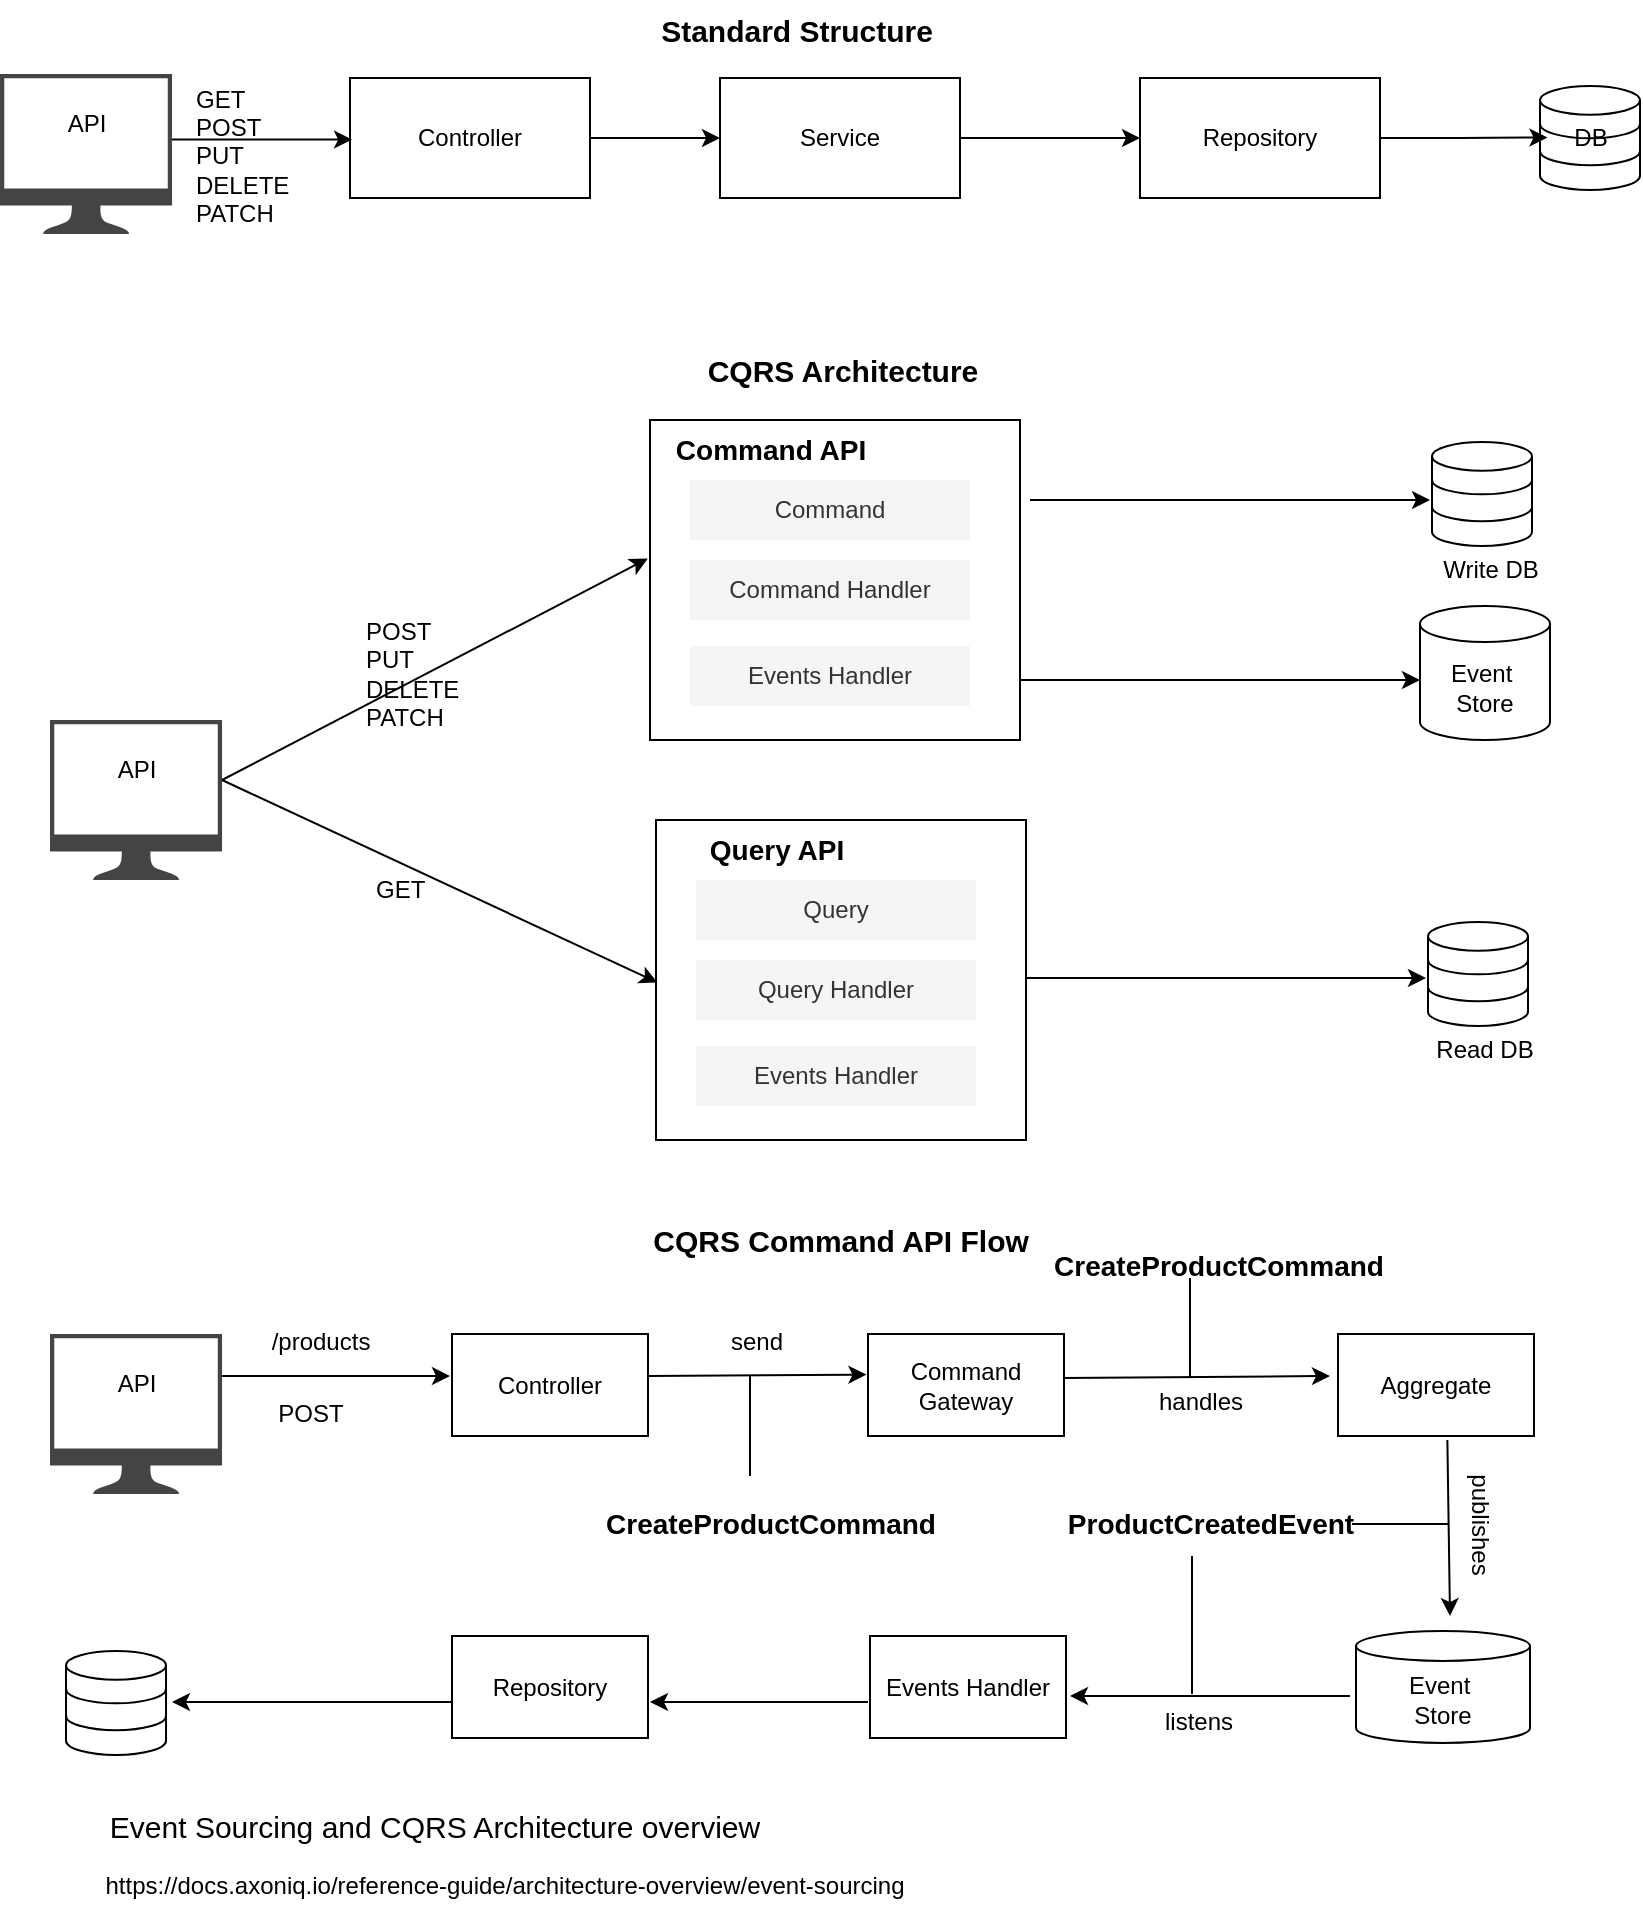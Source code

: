 <mxfile version="27.2.0" pages="2">
  <diagram name="CQRS" id="2lKPB6G0regEdDibs2Pk">
    <mxGraphModel dx="1426" dy="759" grid="1" gridSize="10" guides="1" tooltips="1" connect="1" arrows="1" fold="1" page="1" pageScale="1" pageWidth="850" pageHeight="1100" math="0" shadow="0">
      <root>
        <mxCell id="0" />
        <mxCell id="1" parent="0" />
        <mxCell id="vrQK5T2YbZI1eICUe0Q2-1" value="" style="sketch=0;pointerEvents=1;shadow=0;dashed=0;html=1;strokeColor=none;fillColor=#434445;aspect=fixed;labelPosition=center;verticalLabelPosition=bottom;verticalAlign=top;align=center;outlineConnect=0;shape=mxgraph.vvd.monitor;" parent="1" vertex="1">
          <mxGeometry x="15" y="87" width="86.02" height="80" as="geometry" />
        </mxCell>
        <mxCell id="vrQK5T2YbZI1eICUe0Q2-2" value="API" style="text;html=1;align=center;verticalAlign=middle;resizable=0;points=[];autosize=1;strokeColor=none;fillColor=none;" parent="1" vertex="1">
          <mxGeometry x="38.01" y="97" width="40" height="30" as="geometry" />
        </mxCell>
        <mxCell id="vrQK5T2YbZI1eICUe0Q2-9" style="edgeStyle=orthogonalEdgeStyle;rounded=0;orthogonalLoop=1;jettySize=auto;html=1;entryX=0;entryY=0.5;entryDx=0;entryDy=0;" parent="1" source="vrQK5T2YbZI1eICUe0Q2-3" target="vrQK5T2YbZI1eICUe0Q2-4" edge="1">
          <mxGeometry relative="1" as="geometry" />
        </mxCell>
        <mxCell id="vrQK5T2YbZI1eICUe0Q2-3" value="Controller" style="rounded=0;whiteSpace=wrap;html=1;" parent="1" vertex="1">
          <mxGeometry x="190" y="89" width="120" height="60" as="geometry" />
        </mxCell>
        <mxCell id="vrQK5T2YbZI1eICUe0Q2-10" style="edgeStyle=orthogonalEdgeStyle;rounded=0;orthogonalLoop=1;jettySize=auto;html=1;" parent="1" source="vrQK5T2YbZI1eICUe0Q2-4" target="vrQK5T2YbZI1eICUe0Q2-5" edge="1">
          <mxGeometry relative="1" as="geometry" />
        </mxCell>
        <mxCell id="vrQK5T2YbZI1eICUe0Q2-4" value="Service" style="rounded=0;whiteSpace=wrap;html=1;" parent="1" vertex="1">
          <mxGeometry x="375" y="89" width="120" height="60" as="geometry" />
        </mxCell>
        <mxCell id="vrQK5T2YbZI1eICUe0Q2-5" value="Repository" style="rounded=0;whiteSpace=wrap;html=1;" parent="1" vertex="1">
          <mxGeometry x="585" y="89" width="120" height="60" as="geometry" />
        </mxCell>
        <mxCell id="vrQK5T2YbZI1eICUe0Q2-6" value="" style="html=1;verticalLabelPosition=bottom;align=center;labelBackgroundColor=#ffffff;verticalAlign=top;strokeWidth=1;strokeColor=#000000;shadow=0;dashed=0;shape=mxgraph.ios7.icons.data;" parent="1" vertex="1">
          <mxGeometry x="785" y="93" width="50" height="52" as="geometry" />
        </mxCell>
        <mxCell id="vrQK5T2YbZI1eICUe0Q2-7" value="DB" style="text;html=1;align=center;verticalAlign=middle;resizable=0;points=[];autosize=1;strokeColor=none;fillColor=none;" parent="1" vertex="1">
          <mxGeometry x="790" y="104" width="40" height="30" as="geometry" />
        </mxCell>
        <mxCell id="vrQK5T2YbZI1eICUe0Q2-12" style="edgeStyle=orthogonalEdgeStyle;rounded=0;orthogonalLoop=1;jettySize=auto;html=1;entryX=0.075;entryY=0.495;entryDx=0;entryDy=0;entryPerimeter=0;" parent="1" source="vrQK5T2YbZI1eICUe0Q2-5" target="vrQK5T2YbZI1eICUe0Q2-6" edge="1">
          <mxGeometry relative="1" as="geometry" />
        </mxCell>
        <mxCell id="vrQK5T2YbZI1eICUe0Q2-14" value="&lt;b&gt;&lt;font style=&quot;font-size: 15px;&quot;&gt;Standard Structure&lt;/font&gt;&lt;/b&gt;" style="text;html=1;align=center;verticalAlign=middle;resizable=0;points=[];autosize=1;strokeColor=none;fillColor=none;" parent="1" vertex="1">
          <mxGeometry x="333" y="50" width="160" height="30" as="geometry" />
        </mxCell>
        <mxCell id="vrQK5T2YbZI1eICUe0Q2-15" value="GET&lt;div&gt;POST&lt;/div&gt;&lt;div&gt;PUT&lt;/div&gt;&lt;div&gt;DELETE&lt;/div&gt;&lt;div&gt;PATCH&lt;/div&gt;" style="text;html=1;align=left;verticalAlign=middle;resizable=0;points=[];autosize=1;strokeColor=none;fillColor=none;" parent="1" vertex="1">
          <mxGeometry x="111.02" y="83" width="70" height="90" as="geometry" />
        </mxCell>
        <mxCell id="uQFKMEbY_tLI6WAFVRx7-1" value="" style="sketch=0;pointerEvents=1;shadow=0;dashed=0;html=1;strokeColor=none;fillColor=#434445;aspect=fixed;labelPosition=center;verticalLabelPosition=bottom;verticalAlign=top;align=center;outlineConnect=0;shape=mxgraph.vvd.monitor;" parent="1" vertex="1">
          <mxGeometry x="40" y="410" width="86.02" height="80" as="geometry" />
        </mxCell>
        <mxCell id="uQFKMEbY_tLI6WAFVRx7-2" value="API" style="text;html=1;align=center;verticalAlign=middle;resizable=0;points=[];autosize=1;strokeColor=none;fillColor=none;" parent="1" vertex="1">
          <mxGeometry x="63.01" y="420" width="40" height="30" as="geometry" />
        </mxCell>
        <mxCell id="uQFKMEbY_tLI6WAFVRx7-3" value="" style="rounded=0;whiteSpace=wrap;html=1;" parent="1" vertex="1">
          <mxGeometry x="340" y="260" width="185" height="160" as="geometry" />
        </mxCell>
        <mxCell id="uQFKMEbY_tLI6WAFVRx7-4" value="&lt;b&gt;&lt;font style=&quot;font-size: 14px;&quot;&gt;Command API&lt;/font&gt;&lt;/b&gt;" style="text;html=1;align=center;verticalAlign=middle;resizable=0;points=[];autosize=1;strokeColor=none;fillColor=none;" parent="1" vertex="1">
          <mxGeometry x="340" y="260" width="120" height="30" as="geometry" />
        </mxCell>
        <mxCell id="uQFKMEbY_tLI6WAFVRx7-5" value="Command" style="rounded=0;whiteSpace=wrap;html=1;fillColor=#f5f5f5;fontColor=#333333;strokeColor=none;" parent="1" vertex="1">
          <mxGeometry x="360" y="290" width="140" height="30" as="geometry" />
        </mxCell>
        <mxCell id="uQFKMEbY_tLI6WAFVRx7-6" value="Command Handler" style="rounded=0;whiteSpace=wrap;html=1;fillColor=#f5f5f5;fontColor=#333333;strokeColor=none;" parent="1" vertex="1">
          <mxGeometry x="360" y="330" width="140" height="30" as="geometry" />
        </mxCell>
        <mxCell id="uQFKMEbY_tLI6WAFVRx7-7" value="Events Handler" style="rounded=0;whiteSpace=wrap;html=1;fillColor=#f5f5f5;fontColor=#333333;strokeColor=none;" parent="1" vertex="1">
          <mxGeometry x="360" y="373" width="140" height="30" as="geometry" />
        </mxCell>
        <mxCell id="uQFKMEbY_tLI6WAFVRx7-8" value="" style="rounded=0;whiteSpace=wrap;html=1;" parent="1" vertex="1">
          <mxGeometry x="343" y="460" width="185" height="160" as="geometry" />
        </mxCell>
        <mxCell id="uQFKMEbY_tLI6WAFVRx7-9" value="&lt;b&gt;&lt;font style=&quot;font-size: 14px;&quot;&gt;Query API&lt;/font&gt;&lt;/b&gt;" style="text;html=1;align=center;verticalAlign=middle;resizable=0;points=[];autosize=1;strokeColor=none;fillColor=none;" parent="1" vertex="1">
          <mxGeometry x="358" y="460" width="90" height="30" as="geometry" />
        </mxCell>
        <mxCell id="uQFKMEbY_tLI6WAFVRx7-10" value="Query" style="rounded=0;whiteSpace=wrap;html=1;fillColor=#f5f5f5;fontColor=#333333;strokeColor=none;" parent="1" vertex="1">
          <mxGeometry x="363" y="490" width="140" height="30" as="geometry" />
        </mxCell>
        <mxCell id="uQFKMEbY_tLI6WAFVRx7-11" value="Query Handler" style="rounded=0;whiteSpace=wrap;html=1;fillColor=#f5f5f5;fontColor=#333333;strokeColor=none;" parent="1" vertex="1">
          <mxGeometry x="363" y="530" width="140" height="30" as="geometry" />
        </mxCell>
        <mxCell id="uQFKMEbY_tLI6WAFVRx7-12" value="Events Handler" style="rounded=0;whiteSpace=wrap;html=1;fillColor=#f5f5f5;fontColor=#333333;strokeColor=none;" parent="1" vertex="1">
          <mxGeometry x="363" y="573" width="140" height="30" as="geometry" />
        </mxCell>
        <mxCell id="uQFKMEbY_tLI6WAFVRx7-14" value="" style="endArrow=classic;html=1;rounded=0;entryX=-0.006;entryY=0.433;entryDx=0;entryDy=0;entryPerimeter=0;" parent="1" target="uQFKMEbY_tLI6WAFVRx7-3" edge="1">
          <mxGeometry width="50" height="50" relative="1" as="geometry">
            <mxPoint x="126.02" y="440" as="sourcePoint" />
            <mxPoint x="176.02" y="390" as="targetPoint" />
          </mxGeometry>
        </mxCell>
        <mxCell id="uQFKMEbY_tLI6WAFVRx7-15" value="" style="endArrow=classic;html=1;rounded=0;entryX=0.004;entryY=0.508;entryDx=0;entryDy=0;entryPerimeter=0;" parent="1" target="uQFKMEbY_tLI6WAFVRx7-8" edge="1">
          <mxGeometry width="50" height="50" relative="1" as="geometry">
            <mxPoint x="126" y="440" as="sourcePoint" />
            <mxPoint x="340" y="540" as="targetPoint" />
          </mxGeometry>
        </mxCell>
        <mxCell id="uQFKMEbY_tLI6WAFVRx7-16" value="Event&amp;nbsp;&lt;div&gt;Store&lt;/div&gt;" style="shape=cylinder3;whiteSpace=wrap;html=1;boundedLbl=1;backgroundOutline=1;size=9;" parent="1" vertex="1">
          <mxGeometry x="725" y="353" width="65" height="67" as="geometry" />
        </mxCell>
        <mxCell id="uQFKMEbY_tLI6WAFVRx7-17" value="" style="html=1;verticalLabelPosition=bottom;align=center;labelBackgroundColor=#ffffff;verticalAlign=top;strokeWidth=1;strokeColor=#000000;shadow=0;dashed=0;shape=mxgraph.ios7.icons.data;" parent="1" vertex="1">
          <mxGeometry x="731" y="271" width="50" height="52" as="geometry" />
        </mxCell>
        <mxCell id="uQFKMEbY_tLI6WAFVRx7-19" value="" style="html=1;verticalLabelPosition=bottom;align=center;labelBackgroundColor=#ffffff;verticalAlign=top;strokeWidth=1;strokeColor=#000000;shadow=0;dashed=0;shape=mxgraph.ios7.icons.data;" parent="1" vertex="1">
          <mxGeometry x="729" y="511" width="50" height="52" as="geometry" />
        </mxCell>
        <mxCell id="uQFKMEbY_tLI6WAFVRx7-21" value="&lt;div&gt;POST&lt;/div&gt;&lt;div&gt;PUT&lt;/div&gt;&lt;div&gt;DELETE&lt;/div&gt;&lt;div&gt;PATCH&lt;/div&gt;" style="text;html=1;align=left;verticalAlign=middle;resizable=0;points=[];autosize=1;strokeColor=none;fillColor=none;" parent="1" vertex="1">
          <mxGeometry x="196.02" y="351.5" width="70" height="70" as="geometry" />
        </mxCell>
        <mxCell id="uQFKMEbY_tLI6WAFVRx7-22" value="GET" style="text;html=1;align=left;verticalAlign=middle;resizable=0;points=[];autosize=1;strokeColor=none;fillColor=none;" parent="1" vertex="1">
          <mxGeometry x="201" y="480" width="50" height="30" as="geometry" />
        </mxCell>
        <mxCell id="uQFKMEbY_tLI6WAFVRx7-23" value="Write DB" style="text;html=1;align=center;verticalAlign=middle;resizable=0;points=[];autosize=1;strokeColor=none;fillColor=none;" parent="1" vertex="1">
          <mxGeometry x="725" y="320" width="70" height="30" as="geometry" />
        </mxCell>
        <mxCell id="uQFKMEbY_tLI6WAFVRx7-24" value="Read DB" style="text;html=1;align=center;verticalAlign=middle;resizable=0;points=[];autosize=1;strokeColor=none;fillColor=none;" parent="1" vertex="1">
          <mxGeometry x="722" y="560" width="70" height="30" as="geometry" />
        </mxCell>
        <mxCell id="uQFKMEbY_tLI6WAFVRx7-25" value="" style="endArrow=classic;html=1;rounded=0;" parent="1" edge="1">
          <mxGeometry width="50" height="50" relative="1" as="geometry">
            <mxPoint x="530" y="300" as="sourcePoint" />
            <mxPoint x="730" y="300" as="targetPoint" />
          </mxGeometry>
        </mxCell>
        <mxCell id="uQFKMEbY_tLI6WAFVRx7-26" value="" style="endArrow=classic;html=1;rounded=0;" parent="1" edge="1">
          <mxGeometry width="50" height="50" relative="1" as="geometry">
            <mxPoint x="525" y="390" as="sourcePoint" />
            <mxPoint x="725" y="390" as="targetPoint" />
          </mxGeometry>
        </mxCell>
        <mxCell id="uQFKMEbY_tLI6WAFVRx7-27" value="" style="endArrow=classic;html=1;rounded=0;" parent="1" edge="1">
          <mxGeometry width="50" height="50" relative="1" as="geometry">
            <mxPoint x="528" y="539" as="sourcePoint" />
            <mxPoint x="728" y="539" as="targetPoint" />
          </mxGeometry>
        </mxCell>
        <mxCell id="uQFKMEbY_tLI6WAFVRx7-28" value="&lt;b&gt;&lt;font style=&quot;font-size: 15px;&quot;&gt;CQRS Architecture&lt;/font&gt;&lt;/b&gt;" style="text;html=1;align=center;verticalAlign=middle;resizable=0;points=[];autosize=1;strokeColor=none;fillColor=none;" parent="1" vertex="1">
          <mxGeometry x="355.5" y="220" width="160" height="30" as="geometry" />
        </mxCell>
        <mxCell id="uQFKMEbY_tLI6WAFVRx7-29" value="&lt;b&gt;&lt;font style=&quot;font-size: 15px;&quot;&gt;CQRS Command API Flow&lt;/font&gt;&lt;/b&gt;" style="text;html=1;align=center;verticalAlign=middle;resizable=0;points=[];autosize=1;strokeColor=none;fillColor=none;" parent="1" vertex="1">
          <mxGeometry x="330" y="655" width="210" height="30" as="geometry" />
        </mxCell>
        <mxCell id="uQFKMEbY_tLI6WAFVRx7-30" value="" style="sketch=0;pointerEvents=1;shadow=0;dashed=0;html=1;strokeColor=none;fillColor=#434445;aspect=fixed;labelPosition=center;verticalLabelPosition=bottom;verticalAlign=top;align=center;outlineConnect=0;shape=mxgraph.vvd.monitor;" parent="1" vertex="1">
          <mxGeometry x="40" y="717" width="86.02" height="80" as="geometry" />
        </mxCell>
        <mxCell id="uQFKMEbY_tLI6WAFVRx7-31" value="API" style="text;html=1;align=center;verticalAlign=middle;resizable=0;points=[];autosize=1;strokeColor=none;fillColor=none;" parent="1" vertex="1">
          <mxGeometry x="63.01" y="727" width="40" height="30" as="geometry" />
        </mxCell>
        <mxCell id="uQFKMEbY_tLI6WAFVRx7-32" value="Controller" style="rounded=0;whiteSpace=wrap;html=1;" parent="1" vertex="1">
          <mxGeometry x="241" y="717" width="98" height="51" as="geometry" />
        </mxCell>
        <mxCell id="uQFKMEbY_tLI6WAFVRx7-33" value="Command Gateway" style="rounded=0;whiteSpace=wrap;html=1;" parent="1" vertex="1">
          <mxGeometry x="449" y="717" width="98" height="51" as="geometry" />
        </mxCell>
        <mxCell id="uQFKMEbY_tLI6WAFVRx7-34" value="Aggregate" style="rounded=0;whiteSpace=wrap;html=1;" parent="1" vertex="1">
          <mxGeometry x="684" y="717" width="98" height="51" as="geometry" />
        </mxCell>
        <mxCell id="uQFKMEbY_tLI6WAFVRx7-35" value="Event&amp;nbsp;&lt;div&gt;Store&lt;/div&gt;" style="shape=cylinder3;whiteSpace=wrap;html=1;boundedLbl=1;backgroundOutline=1;size=7.5;" parent="1" vertex="1">
          <mxGeometry x="693" y="865.5" width="87" height="56" as="geometry" />
        </mxCell>
        <mxCell id="uQFKMEbY_tLI6WAFVRx7-36" value="" style="html=1;verticalLabelPosition=bottom;align=center;labelBackgroundColor=#ffffff;verticalAlign=top;strokeWidth=1;strokeColor=#000000;shadow=0;dashed=0;shape=mxgraph.ios7.icons.data;" parent="1" vertex="1">
          <mxGeometry x="48.01" y="875.5" width="50" height="52" as="geometry" />
        </mxCell>
        <mxCell id="uQFKMEbY_tLI6WAFVRx7-37" value="Events Handler" style="rounded=0;whiteSpace=wrap;html=1;" parent="1" vertex="1">
          <mxGeometry x="450" y="868" width="98" height="51" as="geometry" />
        </mxCell>
        <mxCell id="uQFKMEbY_tLI6WAFVRx7-38" value="Repository" style="rounded=0;whiteSpace=wrap;html=1;" parent="1" vertex="1">
          <mxGeometry x="241" y="868" width="98" height="51" as="geometry" />
        </mxCell>
        <mxCell id="uQFKMEbY_tLI6WAFVRx7-39" value="&lt;b&gt;&lt;font style=&quot;font-size: 14px;&quot;&gt;CreateProductCommand&lt;/font&gt;&lt;/b&gt;" style="text;html=1;align=center;verticalAlign=middle;resizable=0;points=[];autosize=1;strokeColor=none;fillColor=none;" parent="1" vertex="1">
          <mxGeometry x="305" y="797" width="190" height="30" as="geometry" />
        </mxCell>
        <mxCell id="uQFKMEbY_tLI6WAFVRx7-41" value="&lt;b&gt;&lt;font style=&quot;font-size: 14px;&quot;&gt;CreateProductCommand&lt;/font&gt;&lt;/b&gt;" style="text;html=1;align=center;verticalAlign=middle;resizable=0;points=[];autosize=1;strokeColor=none;fillColor=none;" parent="1" vertex="1">
          <mxGeometry x="529" y="668" width="190" height="30" as="geometry" />
        </mxCell>
        <mxCell id="uQFKMEbY_tLI6WAFVRx7-42" value="&lt;b&gt;&lt;font style=&quot;font-size: 14px;&quot;&gt;ProductCreatedEvent&lt;/font&gt;&lt;/b&gt;" style="text;html=1;align=center;verticalAlign=middle;resizable=0;points=[];autosize=1;strokeColor=none;fillColor=none;" parent="1" vertex="1">
          <mxGeometry x="535" y="797" width="170" height="30" as="geometry" />
        </mxCell>
        <mxCell id="uQFKMEbY_tLI6WAFVRx7-43" value="" style="endArrow=classic;html=1;rounded=0;" parent="1" edge="1">
          <mxGeometry width="50" height="50" relative="1" as="geometry">
            <mxPoint x="126.02" y="738" as="sourcePoint" />
            <mxPoint x="240" y="738" as="targetPoint" />
          </mxGeometry>
        </mxCell>
        <mxCell id="uQFKMEbY_tLI6WAFVRx7-44" value="" style="endArrow=classic;html=1;rounded=0;entryX=-0.008;entryY=0.398;entryDx=0;entryDy=0;entryPerimeter=0;" parent="1" target="uQFKMEbY_tLI6WAFVRx7-33" edge="1">
          <mxGeometry width="50" height="50" relative="1" as="geometry">
            <mxPoint x="339" y="738" as="sourcePoint" />
            <mxPoint x="440" y="738" as="targetPoint" />
          </mxGeometry>
        </mxCell>
        <mxCell id="uQFKMEbY_tLI6WAFVRx7-45" value="" style="endArrow=classic;html=1;rounded=0;" parent="1" edge="1">
          <mxGeometry width="50" height="50" relative="1" as="geometry">
            <mxPoint x="547" y="739" as="sourcePoint" />
            <mxPoint x="680" y="738" as="targetPoint" />
          </mxGeometry>
        </mxCell>
        <mxCell id="uQFKMEbY_tLI6WAFVRx7-46" value="" style="endArrow=classic;html=1;rounded=0;exitX=0.558;exitY=1.039;exitDx=0;exitDy=0;exitPerimeter=0;" parent="1" source="uQFKMEbY_tLI6WAFVRx7-34" edge="1">
          <mxGeometry width="50" height="50" relative="1" as="geometry">
            <mxPoint x="740" y="778" as="sourcePoint" />
            <mxPoint x="740" y="858" as="targetPoint" />
          </mxGeometry>
        </mxCell>
        <mxCell id="uQFKMEbY_tLI6WAFVRx7-47" value="" style="endArrow=classic;html=1;rounded=0;" parent="1" edge="1">
          <mxGeometry width="50" height="50" relative="1" as="geometry">
            <mxPoint x="690" y="898" as="sourcePoint" />
            <mxPoint x="550" y="898" as="targetPoint" />
          </mxGeometry>
        </mxCell>
        <mxCell id="uQFKMEbY_tLI6WAFVRx7-48" value="" style="endArrow=classic;html=1;rounded=0;" parent="1" edge="1">
          <mxGeometry width="50" height="50" relative="1" as="geometry">
            <mxPoint x="449" y="901" as="sourcePoint" />
            <mxPoint x="340" y="901" as="targetPoint" />
          </mxGeometry>
        </mxCell>
        <mxCell id="uQFKMEbY_tLI6WAFVRx7-49" value="" style="endArrow=classic;html=1;rounded=0;" parent="1" edge="1">
          <mxGeometry width="50" height="50" relative="1" as="geometry">
            <mxPoint x="241" y="901" as="sourcePoint" />
            <mxPoint x="101" y="901" as="targetPoint" />
          </mxGeometry>
        </mxCell>
        <mxCell id="uQFKMEbY_tLI6WAFVRx7-50" value="/products" style="text;html=1;align=center;verticalAlign=middle;resizable=0;points=[];autosize=1;strokeColor=none;fillColor=none;" parent="1" vertex="1">
          <mxGeometry x="140" y="706" width="70" height="30" as="geometry" />
        </mxCell>
        <mxCell id="uQFKMEbY_tLI6WAFVRx7-51" value="POST" style="text;html=1;align=center;verticalAlign=middle;resizable=0;points=[];autosize=1;strokeColor=none;fillColor=none;" parent="1" vertex="1">
          <mxGeometry x="140" y="742" width="60" height="30" as="geometry" />
        </mxCell>
        <mxCell id="uQFKMEbY_tLI6WAFVRx7-52" value="send" style="text;html=1;align=center;verticalAlign=middle;resizable=0;points=[];autosize=1;strokeColor=none;fillColor=none;" parent="1" vertex="1">
          <mxGeometry x="368" y="706" width="50" height="30" as="geometry" />
        </mxCell>
        <mxCell id="uQFKMEbY_tLI6WAFVRx7-53" value="" style="endArrow=none;html=1;rounded=0;" parent="1" edge="1">
          <mxGeometry width="50" height="50" relative="1" as="geometry">
            <mxPoint x="390" y="788" as="sourcePoint" />
            <mxPoint x="390" y="738" as="targetPoint" />
          </mxGeometry>
        </mxCell>
        <mxCell id="uQFKMEbY_tLI6WAFVRx7-54" value="" style="endArrow=none;html=1;rounded=0;" parent="1" edge="1">
          <mxGeometry width="50" height="50" relative="1" as="geometry">
            <mxPoint x="610" y="739" as="sourcePoint" />
            <mxPoint x="610" y="689" as="targetPoint" />
          </mxGeometry>
        </mxCell>
        <mxCell id="uQFKMEbY_tLI6WAFVRx7-55" value="handles" style="text;html=1;align=center;verticalAlign=middle;resizable=0;points=[];autosize=1;strokeColor=none;fillColor=none;" parent="1" vertex="1">
          <mxGeometry x="580" y="736" width="70" height="30" as="geometry" />
        </mxCell>
        <mxCell id="uQFKMEbY_tLI6WAFVRx7-56" value="publishes" style="text;html=1;align=center;verticalAlign=middle;resizable=0;points=[];autosize=1;strokeColor=none;fillColor=none;rotation=90;" parent="1" vertex="1">
          <mxGeometry x="720" y="797" width="70" height="30" as="geometry" />
        </mxCell>
        <mxCell id="uQFKMEbY_tLI6WAFVRx7-57" value="listens" style="text;html=1;align=center;verticalAlign=middle;resizable=0;points=[];autosize=1;strokeColor=none;fillColor=none;" parent="1" vertex="1">
          <mxGeometry x="584" y="896" width="60" height="30" as="geometry" />
        </mxCell>
        <mxCell id="uQFKMEbY_tLI6WAFVRx7-58" value="" style="endArrow=none;html=1;rounded=0;" parent="1" edge="1">
          <mxGeometry width="50" height="50" relative="1" as="geometry">
            <mxPoint x="611" y="897" as="sourcePoint" />
            <mxPoint x="611" y="828" as="targetPoint" />
          </mxGeometry>
        </mxCell>
        <mxCell id="uQFKMEbY_tLI6WAFVRx7-59" value="" style="endArrow=none;html=1;rounded=0;" parent="1" edge="1">
          <mxGeometry width="50" height="50" relative="1" as="geometry">
            <mxPoint x="691" y="812" as="sourcePoint" />
            <mxPoint x="739" y="812" as="targetPoint" />
          </mxGeometry>
        </mxCell>
        <mxCell id="flbyCanZl-e_JgoIbT8T-2" value="https://docs.axoniq.io/reference-guide/architecture-overview/event-sourcing" style="text;html=1;align=center;verticalAlign=middle;resizable=0;points=[];autosize=1;strokeColor=none;fillColor=none;" parent="1" vertex="1">
          <mxGeometry x="57.01" y="978" width="420" height="30" as="geometry" />
        </mxCell>
        <mxCell id="flbyCanZl-e_JgoIbT8T-3" value="&lt;font style=&quot;font-size: 15px;&quot;&gt;Event Sourcing and CQRS Architecture overview&lt;/font&gt;" style="text;html=1;align=center;verticalAlign=middle;resizable=0;points=[];autosize=1;strokeColor=none;fillColor=none;" parent="1" vertex="1">
          <mxGeometry x="57.01" y="948" width="350" height="30" as="geometry" />
        </mxCell>
        <mxCell id="Hbf4VzVCA-364w-IawQK-1" style="edgeStyle=orthogonalEdgeStyle;rounded=0;orthogonalLoop=1;jettySize=auto;html=1;" parent="1" edge="1">
          <mxGeometry relative="1" as="geometry">
            <mxPoint x="101.02" y="119.8" as="sourcePoint" />
            <mxPoint x="191.02" y="119.8" as="targetPoint" />
          </mxGeometry>
        </mxCell>
      </root>
    </mxGraphModel>
  </diagram>
  <diagram id="9_GEjSES-XIURFubGboF" name="SAGA-orchestration">
    <mxGraphModel dx="1434" dy="754" grid="1" gridSize="10" guides="1" tooltips="1" connect="1" arrows="1" fold="1" page="1" pageScale="1" pageWidth="850" pageHeight="1100" math="0" shadow="0">
      <root>
        <mxCell id="0" />
        <mxCell id="1" parent="0" />
        <mxCell id="NAhrmkeucLqS3Z3KKrea-1" value="" style="sketch=0;pointerEvents=1;shadow=0;dashed=0;html=1;strokeColor=none;fillColor=#434445;aspect=fixed;labelPosition=center;verticalLabelPosition=bottom;verticalAlign=top;align=center;outlineConnect=0;shape=mxgraph.vvd.monitor;" parent="1" vertex="1">
          <mxGeometry x="20" y="335" width="86.02" height="80" as="geometry" />
        </mxCell>
        <mxCell id="NAhrmkeucLqS3Z3KKrea-2" value="API" style="text;html=1;align=center;verticalAlign=middle;resizable=0;points=[];autosize=1;strokeColor=none;fillColor=none;" parent="1" vertex="1">
          <mxGeometry x="43.01" y="345" width="40" height="30" as="geometry" />
        </mxCell>
        <mxCell id="NAhrmkeucLqS3Z3KKrea-3" value="" style="rounded=0;whiteSpace=wrap;html=1;" parent="1" vertex="1">
          <mxGeometry x="250" y="165" width="260" height="410" as="geometry" />
        </mxCell>
        <mxCell id="NAhrmkeucLqS3Z3KKrea-4" value="&lt;font style=&quot;font-size: 15px;&quot;&gt;Order Service&lt;/font&gt;" style="rounded=0;whiteSpace=wrap;html=1;" parent="1" vertex="1">
          <mxGeometry x="640" y="165" width="160" height="60" as="geometry" />
        </mxCell>
        <mxCell id="NAhrmkeucLqS3Z3KKrea-5" value="&lt;font style=&quot;font-size: 15px;&quot;&gt;Product Service&lt;/font&gt;" style="rounded=0;whiteSpace=wrap;html=1;" parent="1" vertex="1">
          <mxGeometry x="640" y="250" width="160" height="60" as="geometry" />
        </mxCell>
        <mxCell id="NAhrmkeucLqS3Z3KKrea-6" value="&lt;font style=&quot;font-size: 15px;&quot;&gt;Payment Service&lt;/font&gt;" style="rounded=0;whiteSpace=wrap;html=1;" parent="1" vertex="1">
          <mxGeometry x="640" y="339" width="160" height="60" as="geometry" />
        </mxCell>
        <mxCell id="NAhrmkeucLqS3Z3KKrea-7" value="&lt;font style=&quot;font-size: 15px;&quot;&gt;Shipment Service&lt;/font&gt;" style="rounded=0;whiteSpace=wrap;html=1;" parent="1" vertex="1">
          <mxGeometry x="640" y="428" width="160" height="60" as="geometry" />
        </mxCell>
        <mxCell id="NAhrmkeucLqS3Z3KKrea-8" value="&lt;font style=&quot;font-size: 15px;&quot;&gt;Notification Service&lt;/font&gt;" style="rounded=0;whiteSpace=wrap;html=1;" parent="1" vertex="1">
          <mxGeometry x="640" y="515" width="160" height="60" as="geometry" />
        </mxCell>
        <mxCell id="NAhrmkeucLqS3Z3KKrea-9" value="&lt;b&gt;&lt;font style=&quot;font-size: 13px;&quot;&gt;Orchestrator(Order Saga)&lt;/font&gt;&lt;/b&gt;" style="text;html=1;align=center;verticalAlign=middle;resizable=0;points=[];autosize=1;strokeColor=none;fillColor=none;" parent="1" vertex="1">
          <mxGeometry x="265" y="135" width="180" height="30" as="geometry" />
        </mxCell>
        <mxCell id="NAhrmkeucLqS3Z3KKrea-10" value="&lt;b&gt;&lt;font style=&quot;font-size: 19px;&quot;&gt;Saga Orchestration&lt;/font&gt;&lt;/b&gt;" style="text;html=1;align=center;verticalAlign=middle;resizable=0;points=[];autosize=1;strokeColor=none;fillColor=none;" parent="1" vertex="1">
          <mxGeometry x="290" y="96" width="200" height="40" as="geometry" />
        </mxCell>
        <mxCell id="NAhrmkeucLqS3Z3KKrea-11" value="&lt;b&gt;&lt;font color=&quot;#ff8000&quot; style=&quot;font-size: 15px;&quot;&gt;CreateOrderCommand&lt;/font&gt;&lt;/b&gt;" style="text;html=1;align=center;verticalAlign=middle;resizable=0;points=[];autosize=1;strokeColor=none;fillColor=none;" parent="1" vertex="1">
          <mxGeometry x="278" y="180" width="180" height="30" as="geometry" />
        </mxCell>
        <mxCell id="NAhrmkeucLqS3Z3KKrea-12" value="&lt;b&gt;&lt;font color=&quot;#ff8000&quot; style=&quot;font-size: 15px;&quot;&gt;BlockProductCommand&lt;/font&gt;&lt;/b&gt;" style="text;html=1;align=center;verticalAlign=middle;resizable=0;points=[];autosize=1;strokeColor=none;fillColor=none;" parent="1" vertex="1">
          <mxGeometry x="278" y="265" width="190" height="30" as="geometry" />
        </mxCell>
        <mxCell id="NAhrmkeucLqS3Z3KKrea-13" value="&lt;b&gt;&lt;font color=&quot;#ff8000&quot; style=&quot;font-size: 15px;&quot;&gt;ValidatePaymentCommand&lt;/font&gt;&lt;/b&gt;" style="text;html=1;align=center;verticalAlign=middle;resizable=0;points=[];autosize=1;strokeColor=none;fillColor=none;" parent="1" vertex="1">
          <mxGeometry x="270" y="355" width="220" height="30" as="geometry" />
        </mxCell>
        <mxCell id="NAhrmkeucLqS3Z3KKrea-14" value="&lt;b&gt;&lt;font color=&quot;#ff8000&quot; style=&quot;font-size: 15px;&quot;&gt;ShipOrderCommand&lt;/font&gt;&lt;/b&gt;" style="text;html=1;align=center;verticalAlign=middle;resizable=0;points=[];autosize=1;strokeColor=none;fillColor=none;" parent="1" vertex="1">
          <mxGeometry x="291" y="438" width="170" height="30" as="geometry" />
        </mxCell>
        <mxCell id="NAhrmkeucLqS3Z3KKrea-15" value="&lt;b&gt;&lt;font color=&quot;#00994d&quot; style=&quot;font-size: 15px;&quot;&gt;OrderCreatedEvent&lt;/font&gt;&lt;/b&gt;" style="text;html=1;align=center;verticalAlign=middle;resizable=0;points=[];autosize=1;strokeColor=none;fillColor=none;" parent="1" vertex="1">
          <mxGeometry x="293" y="211" width="160" height="30" as="geometry" />
        </mxCell>
        <mxCell id="NAhrmkeucLqS3Z3KKrea-16" value="&lt;b&gt;&lt;font color=&quot;#00994d&quot; style=&quot;font-size: 15px;&quot;&gt;ProductBlockedEvent&lt;/font&gt;&lt;/b&gt;" style="text;html=1;align=center;verticalAlign=middle;resizable=0;points=[];autosize=1;strokeColor=none;fillColor=none;" parent="1" vertex="1">
          <mxGeometry x="279" y="296" width="180" height="30" as="geometry" />
        </mxCell>
        <mxCell id="NAhrmkeucLqS3Z3KKrea-17" value="&lt;b&gt;&lt;font color=&quot;#00994d&quot; style=&quot;font-size: 15px;&quot;&gt;PaymentProcessedEvent&lt;/font&gt;&lt;/b&gt;" style="text;html=1;align=center;verticalAlign=middle;resizable=0;points=[];autosize=1;strokeColor=none;fillColor=none;" parent="1" vertex="1">
          <mxGeometry x="272" y="387" width="200" height="30" as="geometry" />
        </mxCell>
        <mxCell id="NAhrmkeucLqS3Z3KKrea-18" value="&lt;b&gt;&lt;font color=&quot;#00994d&quot; style=&quot;font-size: 15px;&quot;&gt;OrderShippedEvent&lt;/font&gt;&lt;/b&gt;" style="text;html=1;align=center;verticalAlign=middle;resizable=0;points=[];autosize=1;strokeColor=none;fillColor=none;" parent="1" vertex="1">
          <mxGeometry x="300" y="473" width="160" height="30" as="geometry" />
        </mxCell>
        <mxCell id="NAhrmkeucLqS3Z3KKrea-19" value="" style="endArrow=classic;html=1;rounded=0;" parent="1" edge="1">
          <mxGeometry width="50" height="50" relative="1" as="geometry">
            <mxPoint x="110" y="365" as="sourcePoint" />
            <mxPoint x="240" y="365" as="targetPoint" />
          </mxGeometry>
        </mxCell>
        <mxCell id="NAhrmkeucLqS3Z3KKrea-20" value="/orders" style="text;html=1;align=center;verticalAlign=middle;resizable=0;points=[];autosize=1;strokeColor=none;fillColor=none;" parent="1" vertex="1">
          <mxGeometry x="130" y="333" width="60" height="30" as="geometry" />
        </mxCell>
        <mxCell id="NAhrmkeucLqS3Z3KKrea-21" value="POST" style="text;html=1;align=center;verticalAlign=middle;resizable=0;points=[];autosize=1;strokeColor=none;fillColor=none;" parent="1" vertex="1">
          <mxGeometry x="130" y="363" width="60" height="30" as="geometry" />
        </mxCell>
        <mxCell id="NAhrmkeucLqS3Z3KKrea-22" value="" style="endArrow=classic;html=1;rounded=0;entryX=0;entryY=0.5;entryDx=0;entryDy=0;dashed=1;dashPattern=1 1;" parent="1" target="NAhrmkeucLqS3Z3KKrea-4" edge="1">
          <mxGeometry width="50" height="50" relative="1" as="geometry">
            <mxPoint x="450" y="195" as="sourcePoint" />
            <mxPoint x="630" y="195" as="targetPoint" />
          </mxGeometry>
        </mxCell>
        <mxCell id="NAhrmkeucLqS3Z3KKrea-24" value="" style="endArrow=classic;html=1;rounded=0;entryX=1;entryY=0.5;entryDx=0;entryDy=0;entryPerimeter=0;" parent="1" target="NAhrmkeucLqS3Z3KKrea-15" edge="1">
          <mxGeometry width="50" height="50" relative="1" as="geometry">
            <mxPoint x="640" y="195" as="sourcePoint" />
            <mxPoint x="690" y="145" as="targetPoint" />
          </mxGeometry>
        </mxCell>
        <mxCell id="NAhrmkeucLqS3Z3KKrea-25" value="" style="endArrow=classic;html=1;rounded=0;dashed=1;dashPattern=1 1;" parent="1" source="NAhrmkeucLqS3Z3KKrea-12" edge="1">
          <mxGeometry width="50" height="50" relative="1" as="geometry">
            <mxPoint x="460" y="297" as="sourcePoint" />
            <mxPoint x="640" y="275" as="targetPoint" />
          </mxGeometry>
        </mxCell>
        <mxCell id="NAhrmkeucLqS3Z3KKrea-26" value="" style="endArrow=classic;html=1;rounded=0;exitX=0;exitY=0.417;exitDx=0;exitDy=0;exitPerimeter=0;entryX=1.005;entryY=0.662;entryDx=0;entryDy=0;entryPerimeter=0;" parent="1" source="NAhrmkeucLqS3Z3KKrea-5" target="NAhrmkeucLqS3Z3KKrea-16" edge="1">
          <mxGeometry width="50" height="50" relative="1" as="geometry">
            <mxPoint x="630" y="285" as="sourcePoint" />
            <mxPoint x="460" y="337" as="targetPoint" />
          </mxGeometry>
        </mxCell>
        <mxCell id="NAhrmkeucLqS3Z3KKrea-27" value="" style="endArrow=classic;html=1;rounded=0;dashed=1;dashPattern=1 1;exitX=0.955;exitY=0.5;exitDx=0;exitDy=0;exitPerimeter=0;" parent="1" source="NAhrmkeucLqS3Z3KKrea-13" edge="1">
          <mxGeometry width="50" height="50" relative="1" as="geometry">
            <mxPoint x="460" y="394" as="sourcePoint" />
            <mxPoint x="640" y="372" as="targetPoint" />
          </mxGeometry>
        </mxCell>
        <mxCell id="NAhrmkeucLqS3Z3KKrea-28" value="" style="endArrow=classic;html=1;rounded=0;exitX=0;exitY=0.417;exitDx=0;exitDy=0;exitPerimeter=0;entryX=0.94;entryY=0.433;entryDx=0;entryDy=0;entryPerimeter=0;" parent="1" target="NAhrmkeucLqS3Z3KKrea-17" edge="1">
          <mxGeometry width="50" height="50" relative="1" as="geometry">
            <mxPoint x="640" y="372" as="sourcePoint" />
            <mxPoint x="460" y="400" as="targetPoint" />
          </mxGeometry>
        </mxCell>
        <mxCell id="NAhrmkeucLqS3Z3KKrea-29" value="" style="endArrow=classic;html=1;rounded=0;dashed=1;dashPattern=1 1;exitX=0.935;exitY=0.4;exitDx=0;exitDy=0;exitPerimeter=0;" parent="1" source="NAhrmkeucLqS3Z3KKrea-14" edge="1">
          <mxGeometry width="50" height="50" relative="1" as="geometry">
            <mxPoint x="462" y="448.644" as="sourcePoint" />
            <mxPoint x="641" y="450" as="targetPoint" />
          </mxGeometry>
        </mxCell>
        <mxCell id="NAhrmkeucLqS3Z3KKrea-30" value="" style="endArrow=classic;html=1;rounded=0;entryX=0.937;entryY=0.567;entryDx=0;entryDy=0;entryPerimeter=0;exitX=0;exitY=0.45;exitDx=0;exitDy=0;exitPerimeter=0;" parent="1" target="NAhrmkeucLqS3Z3KKrea-18" edge="1">
          <mxGeometry width="50" height="50" relative="1" as="geometry">
            <mxPoint x="640.0" y="453" as="sourcePoint" />
            <mxPoint x="461.28" y="501.28" as="targetPoint" />
          </mxGeometry>
        </mxCell>
        <mxCell id="NAhrmkeucLqS3Z3KKrea-31" value="" style="endArrow=classic;html=1;rounded=0;entryX=0;entryY=0.5;entryDx=0;entryDy=0;dashed=1;dashPattern=1 1;" parent="1" target="NAhrmkeucLqS3Z3KKrea-8" edge="1">
          <mxGeometry width="50" height="50" relative="1" as="geometry">
            <mxPoint x="460" y="490" as="sourcePoint" />
            <mxPoint x="500" y="455" as="targetPoint" />
          </mxGeometry>
        </mxCell>
        <mxCell id="cwKfdE4A236o_VJBn7j1-33" style="edgeStyle=orthogonalEdgeStyle;rounded=0;orthogonalLoop=1;jettySize=auto;html=1;" parent="1" source="cwKfdE4A236o_VJBn7j1-1" edge="1">
          <mxGeometry relative="1" as="geometry">
            <mxPoint x="170" y="665" as="targetPoint" />
          </mxGeometry>
        </mxCell>
        <mxCell id="cwKfdE4A236o_VJBn7j1-42" style="edgeStyle=orthogonalEdgeStyle;rounded=0;orthogonalLoop=1;jettySize=auto;html=1;entryX=0.5;entryY=0;entryDx=0;entryDy=0;" parent="1" source="cwKfdE4A236o_VJBn7j1-1" target="cwKfdE4A236o_VJBn7j1-12" edge="1">
          <mxGeometry relative="1" as="geometry" />
        </mxCell>
        <mxCell id="cwKfdE4A236o_VJBn7j1-1" value="CreateOrder Command" style="rounded=0;whiteSpace=wrap;html=1;fillColor=#89D483;strokeColor=#000000;fontColor=#000000;strokeWidth=2;" parent="1" vertex="1">
          <mxGeometry x="11" y="640" width="120" height="50" as="geometry" />
        </mxCell>
        <mxCell id="cwKfdE4A236o_VJBn7j1-36" style="edgeStyle=orthogonalEdgeStyle;rounded=0;orthogonalLoop=1;jettySize=auto;html=1;entryX=-0.002;entryY=0.465;entryDx=0;entryDy=0;entryPerimeter=0;" parent="1" source="cwKfdE4A236o_VJBn7j1-2" target="cwKfdE4A236o_VJBn7j1-8" edge="1">
          <mxGeometry relative="1" as="geometry">
            <mxPoint x="450" y="665" as="targetPoint" />
          </mxGeometry>
        </mxCell>
        <mxCell id="cwKfdE4A236o_VJBn7j1-45" style="edgeStyle=orthogonalEdgeStyle;rounded=0;orthogonalLoop=1;jettySize=auto;html=1;entryX=0.5;entryY=0;entryDx=0;entryDy=0;" parent="1" source="cwKfdE4A236o_VJBn7j1-2" target="cwKfdE4A236o_VJBn7j1-13" edge="1">
          <mxGeometry relative="1" as="geometry" />
        </mxCell>
        <mxCell id="cwKfdE4A236o_VJBn7j1-2" value="ValidatePayment Command" style="rounded=0;whiteSpace=wrap;html=1;fillColor=#89D483;strokeColor=#000000;fontColor=#000000;strokeWidth=2;" parent="1" vertex="1">
          <mxGeometry x="300" y="640" width="122" height="50" as="geometry" />
        </mxCell>
        <mxCell id="cwKfdE4A236o_VJBn7j1-38" style="edgeStyle=orthogonalEdgeStyle;rounded=0;orthogonalLoop=1;jettySize=auto;html=1;entryX=-0.017;entryY=0.506;entryDx=0;entryDy=0;entryPerimeter=0;" parent="1" source="cwKfdE4A236o_VJBn7j1-3" target="cwKfdE4A236o_VJBn7j1-10" edge="1">
          <mxGeometry relative="1" as="geometry">
            <mxPoint x="730.0" y="665" as="targetPoint" />
          </mxGeometry>
        </mxCell>
        <mxCell id="cwKfdE4A236o_VJBn7j1-47" style="edgeStyle=orthogonalEdgeStyle;rounded=0;orthogonalLoop=1;jettySize=auto;html=1;entryX=0.5;entryY=0;entryDx=0;entryDy=0;" parent="1" source="cwKfdE4A236o_VJBn7j1-3" target="cwKfdE4A236o_VJBn7j1-14" edge="1">
          <mxGeometry relative="1" as="geometry" />
        </mxCell>
        <mxCell id="cwKfdE4A236o_VJBn7j1-3" value="ShipOrder&lt;div&gt;&amp;nbsp;Command&lt;/div&gt;" style="rounded=0;whiteSpace=wrap;html=1;fillColor=#89D483;strokeColor=#000000;fontColor=#000000;strokeWidth=2;" parent="1" vertex="1">
          <mxGeometry x="584" y="640" width="120" height="50" as="geometry" />
        </mxCell>
        <mxCell id="cwKfdE4A236o_VJBn7j1-43" style="edgeStyle=orthogonalEdgeStyle;rounded=0;orthogonalLoop=1;jettySize=auto;html=1;" parent="1" source="cwKfdE4A236o_VJBn7j1-12" target="cwKfdE4A236o_VJBn7j1-20" edge="1">
          <mxGeometry relative="1" as="geometry" />
        </mxCell>
        <mxCell id="cwKfdE4A236o_VJBn7j1-12" value="Cancel&amp;nbsp;&lt;span style=&quot;background-color: initial;&quot;&gt;Order&amp;nbsp;&lt;/span&gt;&lt;div&gt;Command&lt;/div&gt;" style="rounded=0;whiteSpace=wrap;html=1;fillColor=#fad9d5;strokeColor=#000000;strokeWidth=2;" parent="1" vertex="1">
          <mxGeometry x="11" y="760" width="120" height="50" as="geometry" />
        </mxCell>
        <mxCell id="cwKfdE4A236o_VJBn7j1-13" value="Cancel Payment Command" style="rounded=0;whiteSpace=wrap;html=1;fillColor=#fad9d5;strokeColor=#000000;strokeWidth=2;" parent="1" vertex="1">
          <mxGeometry x="301" y="760" width="120" height="50" as="geometry" />
        </mxCell>
        <mxCell id="cwKfdE4A236o_VJBn7j1-48" style="edgeStyle=orthogonalEdgeStyle;rounded=0;orthogonalLoop=1;jettySize=auto;html=1;" parent="1" source="cwKfdE4A236o_VJBn7j1-14" target="cwKfdE4A236o_VJBn7j1-26" edge="1">
          <mxGeometry relative="1" as="geometry" />
        </mxCell>
        <mxCell id="cwKfdE4A236o_VJBn7j1-14" value="Cancel Shipment Command" style="rounded=0;whiteSpace=wrap;html=1;fillColor=#fad9d5;strokeColor=#000000;strokeWidth=2;" parent="1" vertex="1">
          <mxGeometry x="584" y="750" width="120" height="50" as="geometry" />
        </mxCell>
        <mxCell id="cwKfdE4A236o_VJBn7j1-15" value="" style="group" parent="1" vertex="1" connectable="0">
          <mxGeometry x="168" y="633" width="100" height="62" as="geometry" />
        </mxCell>
        <mxCell id="cwKfdE4A236o_VJBn7j1-4" value="" style="verticalLabelPosition=bottom;verticalAlign=top;html=1;shape=mxgraph.basic.diag_round_rect;dx=6;whiteSpace=wrap;" parent="cwKfdE4A236o_VJBn7j1-15" vertex="1">
          <mxGeometry y="2" width="100" height="60" as="geometry" />
        </mxCell>
        <mxCell id="cwKfdE4A236o_VJBn7j1-5" value="Order&lt;div&gt;Created&lt;div&gt;Event&lt;/div&gt;&lt;/div&gt;" style="text;html=1;align=center;verticalAlign=middle;resizable=0;points=[];autosize=1;strokeColor=none;fillColor=none;" parent="cwKfdE4A236o_VJBn7j1-15" vertex="1">
          <mxGeometry x="15" width="70" height="60" as="geometry" />
        </mxCell>
        <mxCell id="cwKfdE4A236o_VJBn7j1-16" value="" style="group" parent="1" vertex="1" connectable="0">
          <mxGeometry x="455" y="635" width="100" height="62" as="geometry" />
        </mxCell>
        <mxCell id="cwKfdE4A236o_VJBn7j1-8" value="" style="verticalLabelPosition=bottom;verticalAlign=top;html=1;shape=mxgraph.basic.diag_round_rect;dx=6;whiteSpace=wrap;" parent="cwKfdE4A236o_VJBn7j1-16" vertex="1">
          <mxGeometry y="2" width="100" height="60" as="geometry" />
        </mxCell>
        <mxCell id="cwKfdE4A236o_VJBn7j1-9" value="Payment&lt;div&gt;Processed&lt;div&gt;Event&lt;/div&gt;&lt;/div&gt;" style="text;html=1;align=center;verticalAlign=middle;resizable=0;points=[];autosize=1;strokeColor=none;fillColor=none;" parent="cwKfdE4A236o_VJBn7j1-16" vertex="1">
          <mxGeometry x="10" width="80" height="60" as="geometry" />
        </mxCell>
        <mxCell id="cwKfdE4A236o_VJBn7j1-17" value="" style="group" parent="1" vertex="1" connectable="0">
          <mxGeometry x="739" y="632" width="100" height="62" as="geometry" />
        </mxCell>
        <mxCell id="cwKfdE4A236o_VJBn7j1-10" value="" style="verticalLabelPosition=bottom;verticalAlign=top;html=1;shape=mxgraph.basic.diag_round_rect;dx=6;whiteSpace=wrap;" parent="cwKfdE4A236o_VJBn7j1-17" vertex="1">
          <mxGeometry y="2" width="100" height="60" as="geometry" />
        </mxCell>
        <mxCell id="cwKfdE4A236o_VJBn7j1-11" value="Order&lt;div&gt;Shipped&lt;div&gt;Event&lt;/div&gt;&lt;/div&gt;" style="text;html=1;align=center;verticalAlign=middle;resizable=0;points=[];autosize=1;strokeColor=none;fillColor=none;" parent="cwKfdE4A236o_VJBn7j1-17" vertex="1">
          <mxGeometry x="15" width="70" height="60" as="geometry" />
        </mxCell>
        <mxCell id="cwKfdE4A236o_VJBn7j1-18" value="" style="group" parent="1" vertex="1" connectable="0">
          <mxGeometry x="21" y="870" width="100" height="62" as="geometry" />
        </mxCell>
        <mxCell id="cwKfdE4A236o_VJBn7j1-19" value="" style="verticalLabelPosition=bottom;verticalAlign=top;html=1;shape=mxgraph.basic.diag_round_rect;dx=6;whiteSpace=wrap;" parent="cwKfdE4A236o_VJBn7j1-18" vertex="1">
          <mxGeometry y="2" width="100" height="60" as="geometry" />
        </mxCell>
        <mxCell id="cwKfdE4A236o_VJBn7j1-20" value="Order&lt;div&gt;Cancelled&lt;div&gt;Event&lt;/div&gt;&lt;/div&gt;" style="text;html=1;align=center;verticalAlign=middle;resizable=0;points=[];autosize=1;strokeColor=none;fillColor=none;" parent="cwKfdE4A236o_VJBn7j1-18" vertex="1">
          <mxGeometry x="10" width="80" height="60" as="geometry" />
        </mxCell>
        <mxCell id="cwKfdE4A236o_VJBn7j1-21" value="" style="group" parent="1" vertex="1" connectable="0">
          <mxGeometry x="310" y="870" width="100" height="62" as="geometry" />
        </mxCell>
        <mxCell id="cwKfdE4A236o_VJBn7j1-22" value="" style="verticalLabelPosition=bottom;verticalAlign=top;html=1;shape=mxgraph.basic.diag_round_rect;dx=6;whiteSpace=wrap;" parent="cwKfdE4A236o_VJBn7j1-21" vertex="1">
          <mxGeometry y="2" width="100" height="60" as="geometry" />
        </mxCell>
        <mxCell id="cwKfdE4A236o_VJBn7j1-23" value="Payment&lt;div&gt;Cancelled&lt;div&gt;Event&lt;/div&gt;&lt;/div&gt;" style="text;html=1;align=center;verticalAlign=middle;resizable=0;points=[];autosize=1;strokeColor=none;fillColor=none;" parent="cwKfdE4A236o_VJBn7j1-21" vertex="1">
          <mxGeometry x="10" width="80" height="60" as="geometry" />
        </mxCell>
        <mxCell id="cwKfdE4A236o_VJBn7j1-24" value="" style="group" parent="1" vertex="1" connectable="0">
          <mxGeometry x="594" y="870" width="100" height="62" as="geometry" />
        </mxCell>
        <mxCell id="cwKfdE4A236o_VJBn7j1-25" value="" style="verticalLabelPosition=bottom;verticalAlign=top;html=1;shape=mxgraph.basic.diag_round_rect;dx=6;whiteSpace=wrap;" parent="cwKfdE4A236o_VJBn7j1-24" vertex="1">
          <mxGeometry y="2" width="100" height="60" as="geometry" />
        </mxCell>
        <mxCell id="cwKfdE4A236o_VJBn7j1-26" value="Shipment&lt;div&gt;Cancelled&lt;div&gt;Event&lt;/div&gt;&lt;/div&gt;" style="text;html=1;align=center;verticalAlign=middle;resizable=0;points=[];autosize=1;strokeColor=none;fillColor=none;" parent="cwKfdE4A236o_VJBn7j1-24" vertex="1">
          <mxGeometry x="10" width="80" height="60" as="geometry" />
        </mxCell>
        <mxCell id="cwKfdE4A236o_VJBn7j1-27" value="Alert&amp;nbsp;&lt;div&gt;Cancellation Command&lt;/div&gt;" style="rounded=0;whiteSpace=wrap;html=1;fillColor=#89D483;strokeColor=#000000;fontColor=#000000;strokeWidth=2;" parent="1" vertex="1">
          <mxGeometry x="11" y="990" width="120" height="50" as="geometry" />
        </mxCell>
        <mxCell id="cwKfdE4A236o_VJBn7j1-28" value="Send Invoice Command" style="rounded=0;whiteSpace=wrap;html=1;fillColor=#89D483;strokeColor=#000000;fontColor=#000000;strokeWidth=2;" parent="1" vertex="1">
          <mxGeometry x="401" y="997" width="120" height="50" as="geometry" />
        </mxCell>
        <mxCell id="cwKfdE4A236o_VJBn7j1-40" style="edgeStyle=orthogonalEdgeStyle;rounded=0;orthogonalLoop=1;jettySize=auto;html=1;entryX=0.989;entryY=0.461;entryDx=0;entryDy=0;entryPerimeter=0;" parent="1" source="cwKfdE4A236o_VJBn7j1-29" target="cwKfdE4A236o_VJBn7j1-31" edge="1">
          <mxGeometry relative="1" as="geometry">
            <mxPoint x="690" y="1020" as="targetPoint" />
          </mxGeometry>
        </mxCell>
        <mxCell id="cwKfdE4A236o_VJBn7j1-29" value="Complete Order&lt;div&gt;&amp;nbsp;Command&lt;/div&gt;" style="rounded=0;whiteSpace=wrap;html=1;fillColor=#89D483;strokeColor=#000000;fontColor=#000000;strokeWidth=2;" parent="1" vertex="1">
          <mxGeometry x="717" y="995" width="120" height="50" as="geometry" />
        </mxCell>
        <mxCell id="cwKfdE4A236o_VJBn7j1-30" value="" style="group" parent="1" vertex="1" connectable="0">
          <mxGeometry x="570" y="990" width="100" height="62" as="geometry" />
        </mxCell>
        <mxCell id="cwKfdE4A236o_VJBn7j1-31" value="" style="verticalLabelPosition=bottom;verticalAlign=top;html=1;shape=mxgraph.basic.diag_round_rect;dx=6;whiteSpace=wrap;" parent="cwKfdE4A236o_VJBn7j1-30" vertex="1">
          <mxGeometry y="2" width="100" height="60" as="geometry" />
        </mxCell>
        <mxCell id="cwKfdE4A236o_VJBn7j1-32" value="Order&lt;div&gt;Completed&lt;div&gt;Event&lt;/div&gt;&lt;/div&gt;" style="text;html=1;align=center;verticalAlign=middle;resizable=0;points=[];autosize=1;strokeColor=none;fillColor=none;" parent="cwKfdE4A236o_VJBn7j1-30" vertex="1">
          <mxGeometry x="10" width="80" height="60" as="geometry" />
        </mxCell>
        <mxCell id="cwKfdE4A236o_VJBn7j1-34" value="" style="edgeStyle=orthogonalEdgeStyle;rounded=0;orthogonalLoop=1;jettySize=auto;html=1;" parent="1" source="cwKfdE4A236o_VJBn7j1-4" target="cwKfdE4A236o_VJBn7j1-2" edge="1">
          <mxGeometry relative="1" as="geometry" />
        </mxCell>
        <mxCell id="cwKfdE4A236o_VJBn7j1-37" style="edgeStyle=orthogonalEdgeStyle;rounded=0;orthogonalLoop=1;jettySize=auto;html=1;entryX=0.004;entryY=0.542;entryDx=0;entryDy=0;entryPerimeter=0;" parent="1" source="cwKfdE4A236o_VJBn7j1-8" target="cwKfdE4A236o_VJBn7j1-3" edge="1">
          <mxGeometry relative="1" as="geometry">
            <mxPoint x="580.0" y="667" as="targetPoint" />
          </mxGeometry>
        </mxCell>
        <mxCell id="cwKfdE4A236o_VJBn7j1-39" style="edgeStyle=orthogonalEdgeStyle;rounded=0;orthogonalLoop=1;jettySize=auto;html=1;entryX=0.6;entryY=0.06;entryDx=0;entryDy=0;entryPerimeter=0;" parent="1" source="cwKfdE4A236o_VJBn7j1-11" target="cwKfdE4A236o_VJBn7j1-29" edge="1">
          <mxGeometry relative="1" as="geometry" />
        </mxCell>
        <mxCell id="cwKfdE4A236o_VJBn7j1-41" style="edgeStyle=orthogonalEdgeStyle;rounded=0;orthogonalLoop=1;jettySize=auto;html=1;entryX=1;entryY=0.5;entryDx=0;entryDy=0;" parent="1" source="cwKfdE4A236o_VJBn7j1-31" target="cwKfdE4A236o_VJBn7j1-28" edge="1">
          <mxGeometry relative="1" as="geometry" />
        </mxCell>
        <mxCell id="cwKfdE4A236o_VJBn7j1-44" style="edgeStyle=orthogonalEdgeStyle;rounded=0;orthogonalLoop=1;jettySize=auto;html=1;entryX=0.5;entryY=0;entryDx=0;entryDy=0;" parent="1" source="cwKfdE4A236o_VJBn7j1-20" target="cwKfdE4A236o_VJBn7j1-27" edge="1">
          <mxGeometry relative="1" as="geometry" />
        </mxCell>
        <mxCell id="cwKfdE4A236o_VJBn7j1-46" style="edgeStyle=orthogonalEdgeStyle;rounded=0;orthogonalLoop=1;jettySize=auto;html=1;entryX=0.513;entryY=0.017;entryDx=0;entryDy=0;entryPerimeter=0;" parent="1" source="cwKfdE4A236o_VJBn7j1-13" target="cwKfdE4A236o_VJBn7j1-23" edge="1">
          <mxGeometry relative="1" as="geometry" />
        </mxCell>
        <mxCell id="cwKfdE4A236o_VJBn7j1-50" value="" style="endArrow=classic;html=1;rounded=0;entryX=1;entryY=0.5;entryDx=0;entryDy=0;" parent="1" target="cwKfdE4A236o_VJBn7j1-13" edge="1">
          <mxGeometry width="50" height="50" relative="1" as="geometry">
            <mxPoint x="594" y="902" as="sourcePoint" />
            <mxPoint x="425" y="787" as="targetPoint" />
          </mxGeometry>
        </mxCell>
        <mxCell id="cwKfdE4A236o_VJBn7j1-51" value="" style="endArrow=classic;html=1;rounded=0;entryX=0.985;entryY=0.44;entryDx=0;entryDy=0;entryPerimeter=0;" parent="1" target="cwKfdE4A236o_VJBn7j1-12" edge="1">
          <mxGeometry width="50" height="50" relative="1" as="geometry">
            <mxPoint x="310" y="902" as="sourcePoint" />
            <mxPoint x="141" y="787" as="targetPoint" />
          </mxGeometry>
        </mxCell>
        <mxCell id="d9fZSW4UQ6Ep1NQbSbPH-1" value="&lt;div style=&quot;font-size: 16px;&quot;&gt;&lt;font style=&quot;font-size: 16px;&quot;&gt;&lt;b&gt;What is SAGA&lt;/b&gt;&lt;/font&gt;&lt;/div&gt;&lt;font style=&quot;font-size: 15px;&quot;&gt;SAGA design pattern is a way to manage data consistency across microservices in distributed transaction scenarios&lt;/font&gt;" style="text;html=1;align=left;verticalAlign=middle;resizable=0;points=[];autosize=1;strokeColor=none;fillColor=none;" parent="1" vertex="1">
          <mxGeometry x="30" y="26" width="790" height="50" as="geometry" />
        </mxCell>
      </root>
    </mxGraphModel>
  </diagram>
</mxfile>
